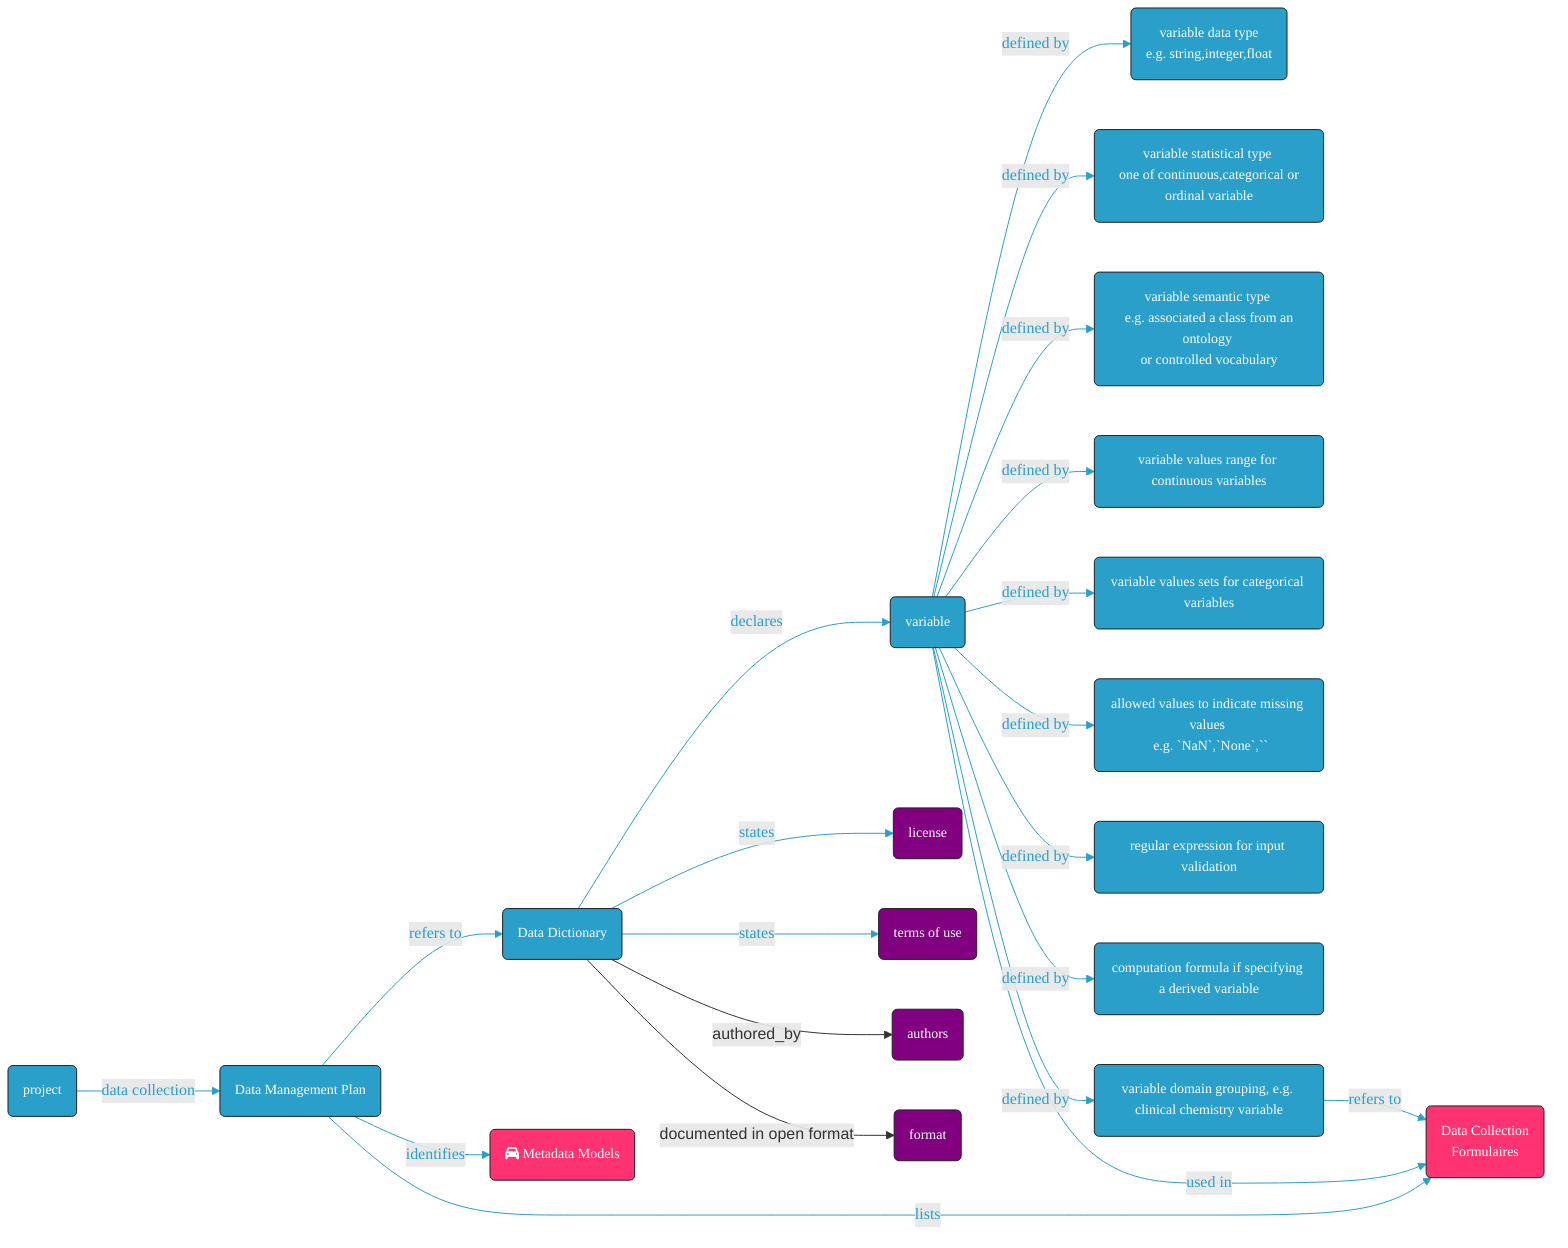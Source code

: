 graph LR
  A(project):::box -->|data collection| B(Data Management Plan):::box

  B -->|refers to| C(Data Dictionary):::box
  B -->|identifies| F(fa:fa-car Metadata Models):::box5
  B -->|lists| E(Data Collection <br> Formulaires):::box5

  C --> |declares| D(variable):::box

  D --> |defined by| G(variable data type <br> e.g. string,integer,float):::box
  D --> |defined by| H(variable statistical type <br> one of continuous,categorical or ordinal variable):::box
  D --> |defined by| I(variable semantic type <br> e.g. associated a class from an ontology <br>or controlled vocabulary):::box
  D --> |defined by| J(variable values range for continuous variables):::box
  D --> |defined by| K(variable values sets for categorical variables):::box
  D --> |defined by| L(allowed values to indicate missing values <br> e.g. `NaN`,`None`,``):::box
  D --> |defined by| LL(regular expression for input validation):::box
  D --> |defined by| LLL(computation formula if specifying a derived variable):::box
  D --> |defined by| L4(variable domain grouping, e.g. clinical chemistry variable):::box
  D --> |used in| E
  L4 --> |refers to| E
  C --> |states| M(license):::box1
  C --> |states| N(terms of use):::box1
  C --> |authored_by| O(authors):::box1
  C --> |documented in open format| P(format):::box1

linkStyle 0,1,2,3,4,5,6,7,8,9,10,11,12,13,14,15,16,17 stroke:#2a9fc9,stroke-width:1px,color:#2a9fc9,font-family:avenir;
classDef box font-family:avenir,font-size:14px,fill:#2a9fc9,stroke:#222,color:#fff,stroke-width:1px
classDef box1 font-family:avenir,font-size:14px,fill:purple,stroke:#222,color:#fff,stroke-width:1px
classDef box5 font-family:avenir,font-size:14px,fill:#FF3371,stroke:#222,color:#fff,stroke-width:1px